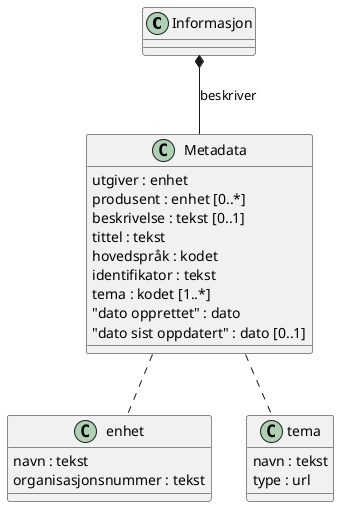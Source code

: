 @startuml

class Informasjon
class Metadata {
utgiver : enhet
produsent : enhet [0..*]
beskrivelse : tekst [0..1]
tittel : tekst
hovedspråk : kodet
identifikator : tekst
tema : kodet [1..*]
"dato opprettet" : dato
"dato sist oppdatert" : dato [0..1]
}

class enhet {
navn : tekst
organisasjonsnummer : tekst
}

class tema {
    navn : tekst
    type : url
}

Informasjon *-- Metadata : beskriver
Metadata .. enhet
Metadata .. tema

@enduml

